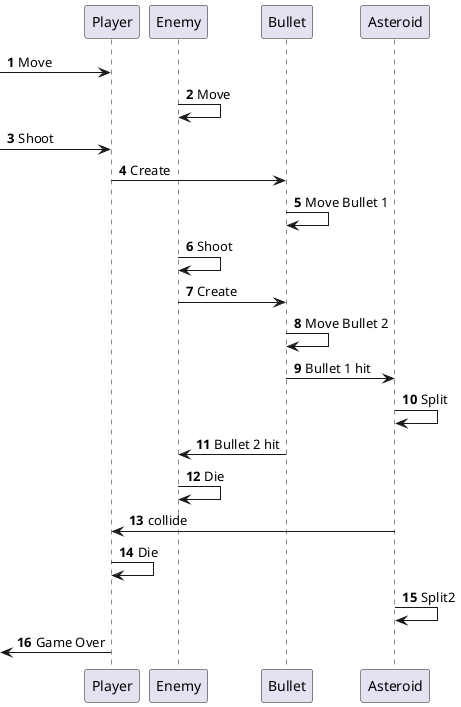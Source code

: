 @startuml
'https://plantuml.com/sequence-diagram

autonumber
-> Player : Move
Enemy -> Enemy : Move
-> Player : Shoot
Player -> Bullet : Create
Bullet -> Bullet : Move Bullet 1
Enemy -> Enemy : Shoot
Enemy -> Bullet : Create
Bullet -> Bullet : Move Bullet 2
Bullet -> Asteroid : Bullet 1 hit
Asteroid -> Asteroid : Split
Bullet -> Enemy : Bullet 2 hit
Enemy -> Enemy : Die
Asteroid -> Player : collide
Player -> Player : Die
Asteroid -> Asteroid : Split2
<- Player : Game Over

@enduml